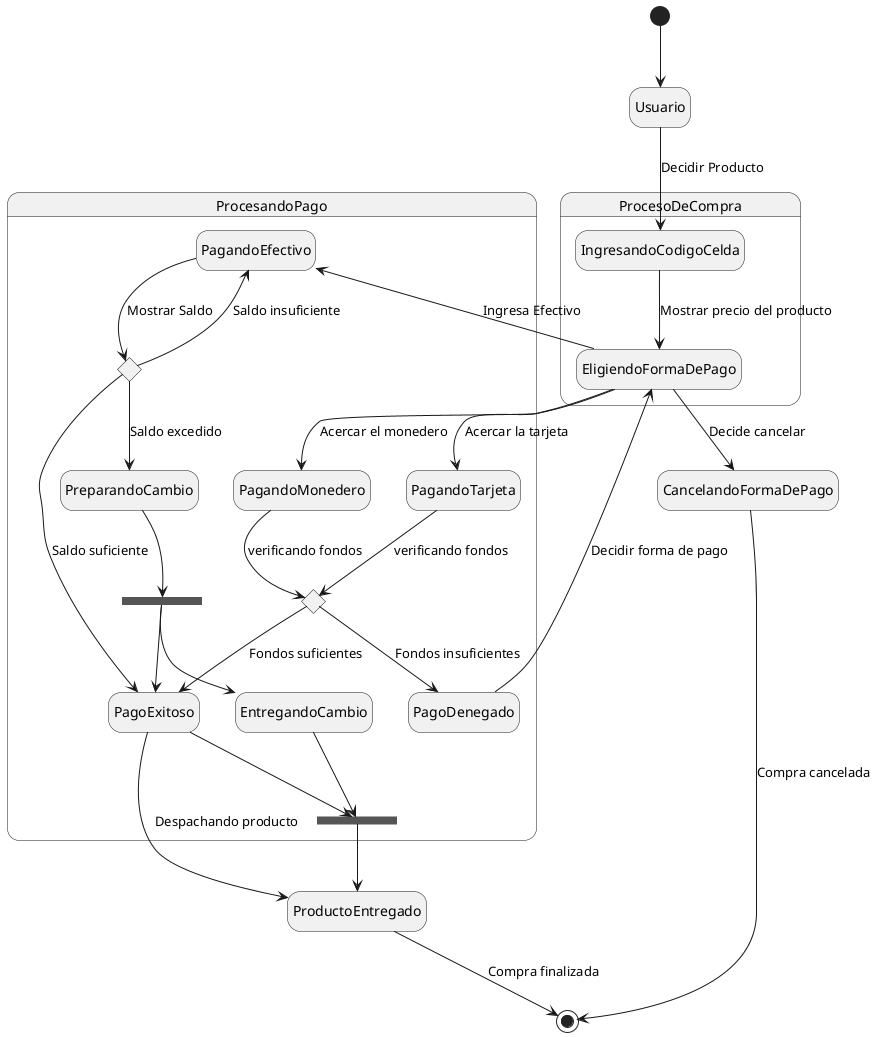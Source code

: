 @startuml
hide empty description

[*] --> Usuario

state ProcesoDeCompra {
Usuario --> IngresandoCodigoCelda : Decidir Producto

IngresandoCodigoCelda --> EligiendoFormaDePago : Mostrar precio del producto
}

state ProcesandoPago {
EligiendoFormaDePago -->  PagandoEfectivo : Ingresa Efectivo

EligiendoFormaDePago -->  PagandoMonedero : Acercar el monedero

EligiendoFormaDePago -->  PagandoTarjeta : Acercar la tarjeta

state verificandoFondos <<choice>>

state verificandoEfectivo <<choice>>

PagandoEfectivo --> verificandoEfectivo : Mostrar Saldo

verificandoEfectivo --> PagoExitoso : Saldo suficiente

verificandoEfectivo --> PagandoEfectivo : Saldo insuficiente


PagandoMonedero --> verificandoFondos : verificando fondos

PagandoTarjeta --> verificandoFondos : verificando fondos

verificandoFondos --> PagoExitoso : Fondos suficientes


verificandoEfectivo --> PreparandoCambio : Saldo excedido

state fork_state <<fork>>

state join_state <<join>>

PreparandoCambio --> fork_state

fork_state --> EntregandoCambio

fork_state --> PagoExitoso

EntregandoCambio --> join_state

PagoExitoso --> join_state

verificandoFondos --> PagoDenegado : Fondos insuficientes

PagoDenegado --> EligiendoFormaDePago : Decidir forma de pago

}

join_state --> ProductoEntregado

EligiendoFormaDePago -->  CancelandoFormaDePago : Decide cancelar

CancelandoFormaDePago --> [*] : Compra cancelada

PagoExitoso --> ProductoEntregado : Despachando producto
ProductoEntregado --> [*] : Compra finalizada
@enduml
